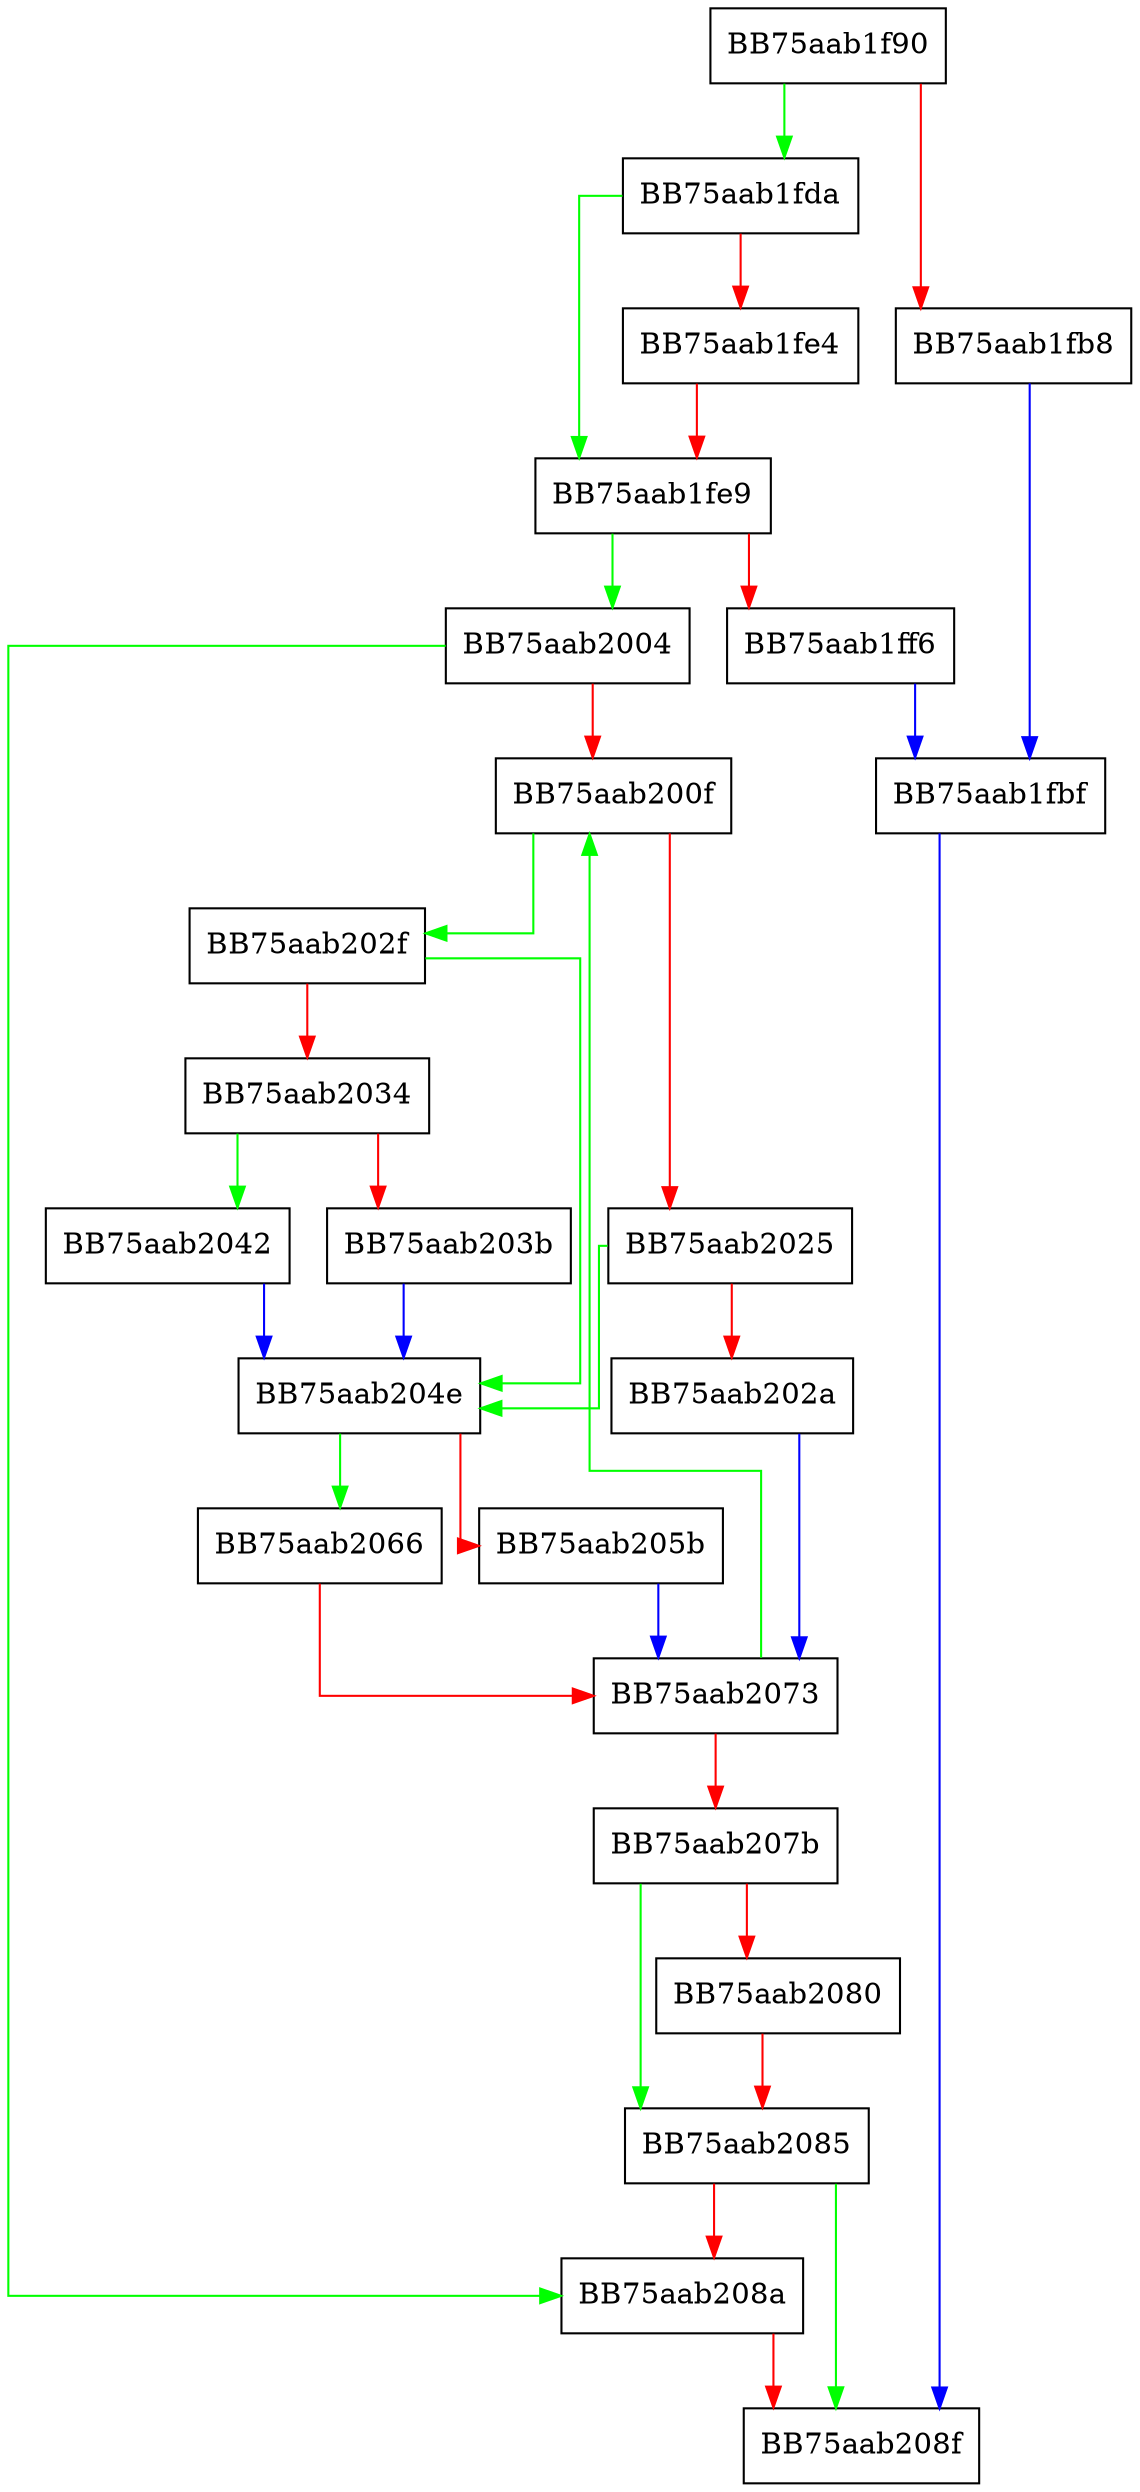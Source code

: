 digraph UnescapeName {
  node [shape="box"];
  graph [splines=ortho];
  BB75aab1f90 -> BB75aab1fda [color="green"];
  BB75aab1f90 -> BB75aab1fb8 [color="red"];
  BB75aab1fb8 -> BB75aab1fbf [color="blue"];
  BB75aab1fbf -> BB75aab208f [color="blue"];
  BB75aab1fda -> BB75aab1fe9 [color="green"];
  BB75aab1fda -> BB75aab1fe4 [color="red"];
  BB75aab1fe4 -> BB75aab1fe9 [color="red"];
  BB75aab1fe9 -> BB75aab2004 [color="green"];
  BB75aab1fe9 -> BB75aab1ff6 [color="red"];
  BB75aab1ff6 -> BB75aab1fbf [color="blue"];
  BB75aab2004 -> BB75aab208a [color="green"];
  BB75aab2004 -> BB75aab200f [color="red"];
  BB75aab200f -> BB75aab202f [color="green"];
  BB75aab200f -> BB75aab2025 [color="red"];
  BB75aab2025 -> BB75aab204e [color="green"];
  BB75aab2025 -> BB75aab202a [color="red"];
  BB75aab202a -> BB75aab2073 [color="blue"];
  BB75aab202f -> BB75aab204e [color="green"];
  BB75aab202f -> BB75aab2034 [color="red"];
  BB75aab2034 -> BB75aab2042 [color="green"];
  BB75aab2034 -> BB75aab203b [color="red"];
  BB75aab203b -> BB75aab204e [color="blue"];
  BB75aab2042 -> BB75aab204e [color="blue"];
  BB75aab204e -> BB75aab2066 [color="green"];
  BB75aab204e -> BB75aab205b [color="red"];
  BB75aab205b -> BB75aab2073 [color="blue"];
  BB75aab2066 -> BB75aab2073 [color="red"];
  BB75aab2073 -> BB75aab200f [color="green"];
  BB75aab2073 -> BB75aab207b [color="red"];
  BB75aab207b -> BB75aab2085 [color="green"];
  BB75aab207b -> BB75aab2080 [color="red"];
  BB75aab2080 -> BB75aab2085 [color="red"];
  BB75aab2085 -> BB75aab208f [color="green"];
  BB75aab2085 -> BB75aab208a [color="red"];
  BB75aab208a -> BB75aab208f [color="red"];
}